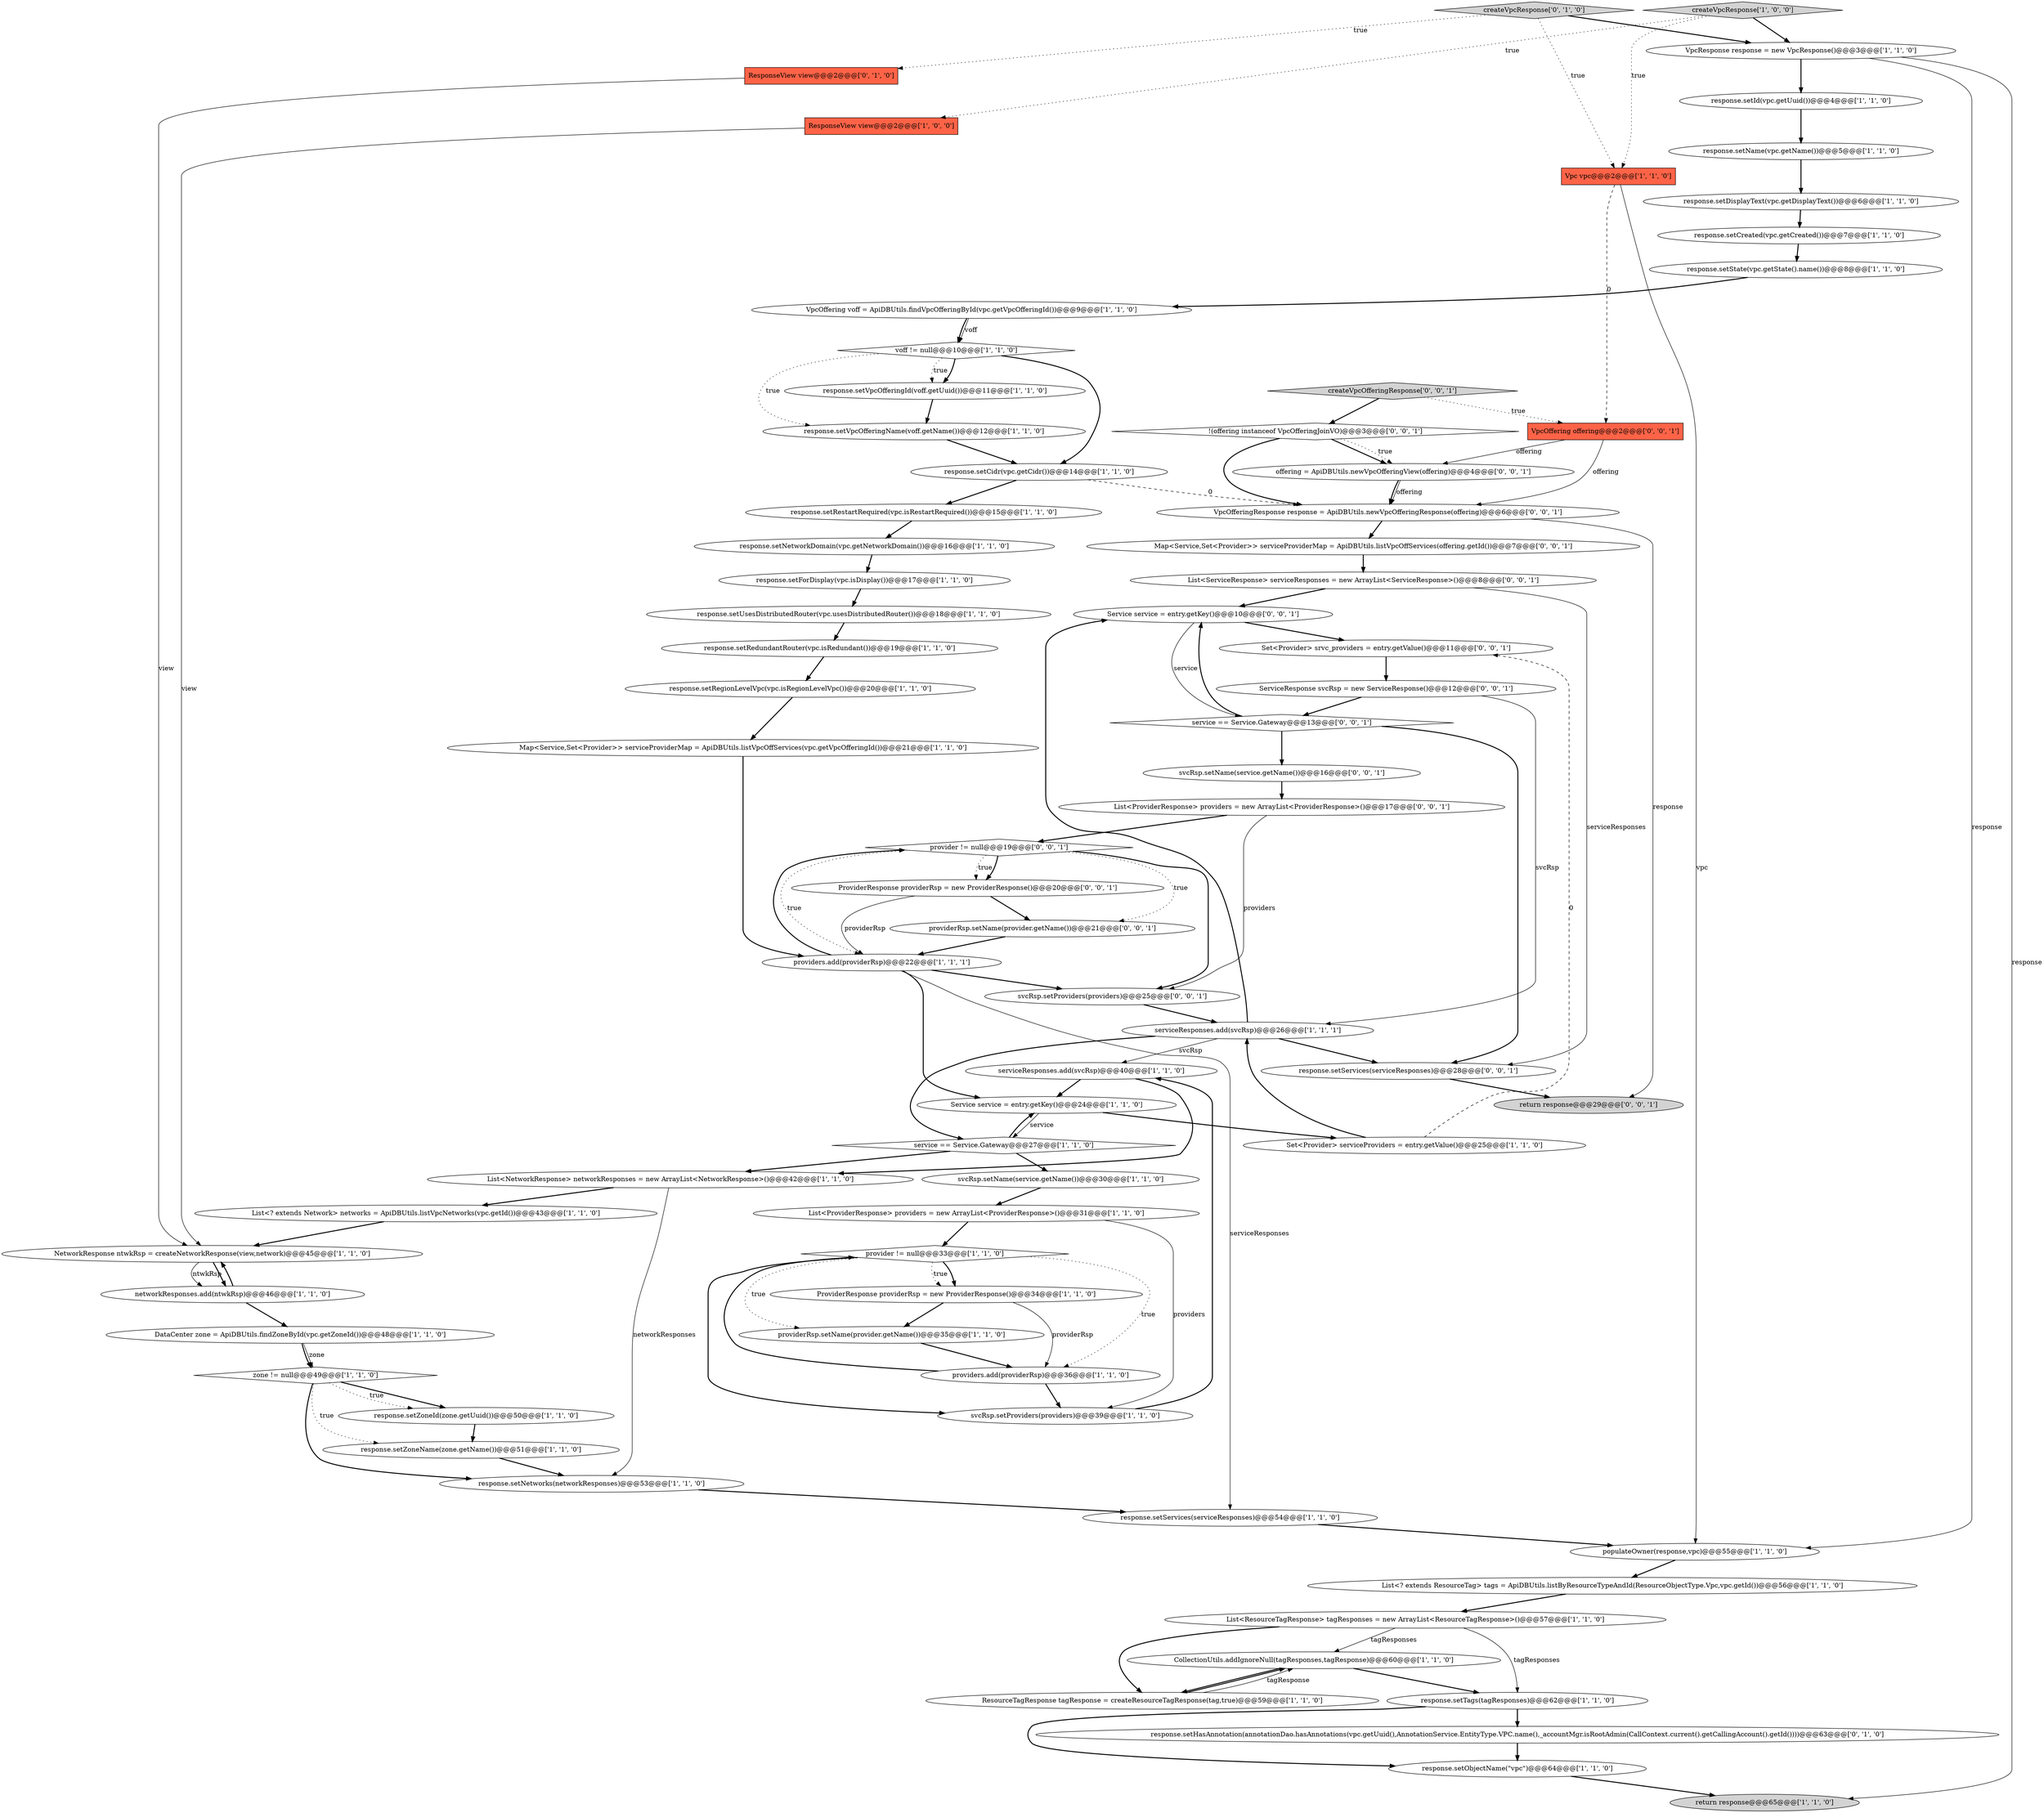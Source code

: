 digraph {
15 [style = filled, label = "zone != null@@@49@@@['1', '1', '0']", fillcolor = white, shape = diamond image = "AAA0AAABBB1BBB"];
31 [style = filled, label = "response.setForDisplay(vpc.isDisplay())@@@17@@@['1', '1', '0']", fillcolor = white, shape = ellipse image = "AAA0AAABBB1BBB"];
62 [style = filled, label = "provider != null@@@19@@@['0', '0', '1']", fillcolor = white, shape = diamond image = "AAA0AAABBB3BBB"];
72 [style = filled, label = "offering = ApiDBUtils.newVpcOfferingView(offering)@@@4@@@['0', '0', '1']", fillcolor = white, shape = ellipse image = "AAA0AAABBB3BBB"];
20 [style = filled, label = "Set<Provider> serviceProviders = entry.getValue()@@@25@@@['1', '1', '0']", fillcolor = white, shape = ellipse image = "AAA0AAABBB1BBB"];
6 [style = filled, label = "return response@@@65@@@['1', '1', '0']", fillcolor = lightgray, shape = ellipse image = "AAA0AAABBB1BBB"];
59 [style = filled, label = "VpcOffering offering@@@2@@@['0', '0', '1']", fillcolor = tomato, shape = box image = "AAA0AAABBB3BBB"];
33 [style = filled, label = "response.setUsesDistributedRouter(vpc.usesDistributedRouter())@@@18@@@['1', '1', '0']", fillcolor = white, shape = ellipse image = "AAA0AAABBB1BBB"];
56 [style = filled, label = "return response@@@29@@@['0', '0', '1']", fillcolor = lightgray, shape = ellipse image = "AAA0AAABBB3BBB"];
64 [style = filled, label = "Set<Provider> srvc_providers = entry.getValue()@@@11@@@['0', '0', '1']", fillcolor = white, shape = ellipse image = "AAA0AAABBB3BBB"];
68 [style = filled, label = "svcRsp.setName(service.getName())@@@16@@@['0', '0', '1']", fillcolor = white, shape = ellipse image = "AAA0AAABBB3BBB"];
23 [style = filled, label = "List<ResourceTagResponse> tagResponses = new ArrayList<ResourceTagResponse>()@@@57@@@['1', '1', '0']", fillcolor = white, shape = ellipse image = "AAA0AAABBB1BBB"];
39 [style = filled, label = "List<? extends ResourceTag> tags = ApiDBUtils.listByResourceTypeAndId(ResourceObjectType.Vpc,vpc.getId())@@@56@@@['1', '1', '0']", fillcolor = white, shape = ellipse image = "AAA0AAABBB1BBB"];
70 [style = filled, label = "Map<Service,Set<Provider>> serviceProviderMap = ApiDBUtils.listVpcOffServices(offering.getId())@@@7@@@['0', '0', '1']", fillcolor = white, shape = ellipse image = "AAA0AAABBB3BBB"];
14 [style = filled, label = "serviceResponses.add(svcRsp)@@@40@@@['1', '1', '0']", fillcolor = white, shape = ellipse image = "AAA0AAABBB1BBB"];
54 [style = filled, label = "ResponseView view@@@2@@@['0', '1', '0']", fillcolor = tomato, shape = box image = "AAA0AAABBB2BBB"];
36 [style = filled, label = "networkResponses.add(ntwkRsp)@@@46@@@['1', '1', '0']", fillcolor = white, shape = ellipse image = "AAA0AAABBB1BBB"];
10 [style = filled, label = "List<? extends Network> networks = ApiDBUtils.listVpcNetworks(vpc.getId())@@@43@@@['1', '1', '0']", fillcolor = white, shape = ellipse image = "AAA0AAABBB1BBB"];
40 [style = filled, label = "response.setCidr(vpc.getCidr())@@@14@@@['1', '1', '0']", fillcolor = white, shape = ellipse image = "AAA0AAABBB1BBB"];
8 [style = filled, label = "Vpc vpc@@@2@@@['1', '1', '0']", fillcolor = tomato, shape = box image = "AAA0AAABBB1BBB"];
43 [style = filled, label = "response.setRegionLevelVpc(vpc.isRegionLevelVpc())@@@20@@@['1', '1', '0']", fillcolor = white, shape = ellipse image = "AAA0AAABBB1BBB"];
29 [style = filled, label = "providerRsp.setName(provider.getName())@@@35@@@['1', '1', '0']", fillcolor = white, shape = ellipse image = "AAA0AAABBB1BBB"];
38 [style = filled, label = "response.setTags(tagResponses)@@@62@@@['1', '1', '0']", fillcolor = white, shape = ellipse image = "AAA0AAABBB1BBB"];
65 [style = filled, label = "VpcOfferingResponse response = ApiDBUtils.newVpcOfferingResponse(offering)@@@6@@@['0', '0', '1']", fillcolor = white, shape = ellipse image = "AAA0AAABBB3BBB"];
42 [style = filled, label = "service == Service.Gateway@@@27@@@['1', '1', '0']", fillcolor = white, shape = diamond image = "AAA0AAABBB1BBB"];
27 [style = filled, label = "providers.add(providerRsp)@@@22@@@['1', '1', '1']", fillcolor = white, shape = ellipse image = "AAA0AAABBB1BBB"];
71 [style = filled, label = "createVpcOfferingResponse['0', '0', '1']", fillcolor = lightgray, shape = diamond image = "AAA0AAABBB3BBB"];
49 [style = filled, label = "serviceResponses.add(svcRsp)@@@26@@@['1', '1', '1']", fillcolor = white, shape = ellipse image = "AAA0AAABBB1BBB"];
66 [style = filled, label = "ServiceResponse svcRsp = new ServiceResponse()@@@12@@@['0', '0', '1']", fillcolor = white, shape = ellipse image = "AAA0AAABBB3BBB"];
46 [style = filled, label = "response.setNetworkDomain(vpc.getNetworkDomain())@@@16@@@['1', '1', '0']", fillcolor = white, shape = ellipse image = "AAA0AAABBB1BBB"];
17 [style = filled, label = "createVpcResponse['1', '0', '0']", fillcolor = lightgray, shape = diamond image = "AAA0AAABBB1BBB"];
12 [style = filled, label = "response.setServices(serviceResponses)@@@54@@@['1', '1', '0']", fillcolor = white, shape = ellipse image = "AAA0AAABBB1BBB"];
52 [style = filled, label = "createVpcResponse['0', '1', '0']", fillcolor = lightgray, shape = diamond image = "AAA0AAABBB2BBB"];
55 [style = filled, label = "ProviderResponse providerRsp = new ProviderResponse()@@@20@@@['0', '0', '1']", fillcolor = white, shape = ellipse image = "AAA0AAABBB3BBB"];
47 [style = filled, label = "CollectionUtils.addIgnoreNull(tagResponses,tagResponse)@@@60@@@['1', '1', '0']", fillcolor = white, shape = ellipse image = "AAA0AAABBB1BBB"];
63 [style = filled, label = "svcRsp.setProviders(providers)@@@25@@@['0', '0', '1']", fillcolor = white, shape = ellipse image = "AAA0AAABBB3BBB"];
67 [style = filled, label = "response.setServices(serviceResponses)@@@28@@@['0', '0', '1']", fillcolor = white, shape = ellipse image = "AAA0AAABBB3BBB"];
28 [style = filled, label = "voff != null@@@10@@@['1', '1', '0']", fillcolor = white, shape = diamond image = "AAA0AAABBB1BBB"];
22 [style = filled, label = "populateOwner(response,vpc)@@@55@@@['1', '1', '0']", fillcolor = white, shape = ellipse image = "AAA0AAABBB1BBB"];
25 [style = filled, label = "List<ProviderResponse> providers = new ArrayList<ProviderResponse>()@@@31@@@['1', '1', '0']", fillcolor = white, shape = ellipse image = "AAA0AAABBB1BBB"];
41 [style = filled, label = "Service service = entry.getKey()@@@24@@@['1', '1', '0']", fillcolor = white, shape = ellipse image = "AAA0AAABBB1BBB"];
9 [style = filled, label = "NetworkResponse ntwkRsp = createNetworkResponse(view,network)@@@45@@@['1', '1', '0']", fillcolor = white, shape = ellipse image = "AAA0AAABBB1BBB"];
26 [style = filled, label = "VpcOffering voff = ApiDBUtils.findVpcOfferingById(vpc.getVpcOfferingId())@@@9@@@['1', '1', '0']", fillcolor = white, shape = ellipse image = "AAA0AAABBB1BBB"];
73 [style = filled, label = "Service service = entry.getKey()@@@10@@@['0', '0', '1']", fillcolor = white, shape = ellipse image = "AAA0AAABBB3BBB"];
44 [style = filled, label = "response.setRestartRequired(vpc.isRestartRequired())@@@15@@@['1', '1', '0']", fillcolor = white, shape = ellipse image = "AAA0AAABBB1BBB"];
48 [style = filled, label = "response.setVpcOfferingName(voff.getName())@@@12@@@['1', '1', '0']", fillcolor = white, shape = ellipse image = "AAA0AAABBB1BBB"];
51 [style = filled, label = "response.setObjectName(\"vpc\")@@@64@@@['1', '1', '0']", fillcolor = white, shape = ellipse image = "AAA0AAABBB1BBB"];
24 [style = filled, label = "List<NetworkResponse> networkResponses = new ArrayList<NetworkResponse>()@@@42@@@['1', '1', '0']", fillcolor = white, shape = ellipse image = "AAA0AAABBB1BBB"];
45 [style = filled, label = "response.setId(vpc.getUuid())@@@4@@@['1', '1', '0']", fillcolor = white, shape = ellipse image = "AAA0AAABBB1BBB"];
50 [style = filled, label = "DataCenter zone = ApiDBUtils.findZoneById(vpc.getZoneId())@@@48@@@['1', '1', '0']", fillcolor = white, shape = ellipse image = "AAA0AAABBB1BBB"];
3 [style = filled, label = "response.setName(vpc.getName())@@@5@@@['1', '1', '0']", fillcolor = white, shape = ellipse image = "AAA0AAABBB1BBB"];
18 [style = filled, label = "response.setZoneName(zone.getName())@@@51@@@['1', '1', '0']", fillcolor = white, shape = ellipse image = "AAA0AAABBB1BBB"];
2 [style = filled, label = "response.setState(vpc.getState().name())@@@8@@@['1', '1', '0']", fillcolor = white, shape = ellipse image = "AAA0AAABBB1BBB"];
61 [style = filled, label = "!(offering instanceof VpcOfferingJoinVO)@@@3@@@['0', '0', '1']", fillcolor = white, shape = diamond image = "AAA0AAABBB3BBB"];
1 [style = filled, label = "ResponseView view@@@2@@@['1', '0', '0']", fillcolor = tomato, shape = box image = "AAA0AAABBB1BBB"];
37 [style = filled, label = "svcRsp.setName(service.getName())@@@30@@@['1', '1', '0']", fillcolor = white, shape = ellipse image = "AAA0AAABBB1BBB"];
0 [style = filled, label = "svcRsp.setProviders(providers)@@@39@@@['1', '1', '0']", fillcolor = white, shape = ellipse image = "AAA0AAABBB1BBB"];
7 [style = filled, label = "Map<Service,Set<Provider>> serviceProviderMap = ApiDBUtils.listVpcOffServices(vpc.getVpcOfferingId())@@@21@@@['1', '1', '0']", fillcolor = white, shape = ellipse image = "AAA0AAABBB1BBB"];
34 [style = filled, label = "VpcResponse response = new VpcResponse()@@@3@@@['1', '1', '0']", fillcolor = white, shape = ellipse image = "AAA0AAABBB1BBB"];
35 [style = filled, label = "response.setDisplayText(vpc.getDisplayText())@@@6@@@['1', '1', '0']", fillcolor = white, shape = ellipse image = "AAA0AAABBB1BBB"];
53 [style = filled, label = "response.setHasAnnotation(annotationDao.hasAnnotations(vpc.getUuid(),AnnotationService.EntityType.VPC.name(),_accountMgr.isRootAdmin(CallContext.current().getCallingAccount().getId())))@@@63@@@['0', '1', '0']", fillcolor = white, shape = ellipse image = "AAA1AAABBB2BBB"];
57 [style = filled, label = "List<ServiceResponse> serviceResponses = new ArrayList<ServiceResponse>()@@@8@@@['0', '0', '1']", fillcolor = white, shape = ellipse image = "AAA0AAABBB3BBB"];
32 [style = filled, label = "response.setCreated(vpc.getCreated())@@@7@@@['1', '1', '0']", fillcolor = white, shape = ellipse image = "AAA0AAABBB1BBB"];
4 [style = filled, label = "ProviderResponse providerRsp = new ProviderResponse()@@@34@@@['1', '1', '0']", fillcolor = white, shape = ellipse image = "AAA0AAABBB1BBB"];
16 [style = filled, label = "ResourceTagResponse tagResponse = createResourceTagResponse(tag,true)@@@59@@@['1', '1', '0']", fillcolor = white, shape = ellipse image = "AAA0AAABBB1BBB"];
19 [style = filled, label = "response.setRedundantRouter(vpc.isRedundant())@@@19@@@['1', '1', '0']", fillcolor = white, shape = ellipse image = "AAA0AAABBB1BBB"];
21 [style = filled, label = "provider != null@@@33@@@['1', '1', '0']", fillcolor = white, shape = diamond image = "AAA0AAABBB1BBB"];
58 [style = filled, label = "providerRsp.setName(provider.getName())@@@21@@@['0', '0', '1']", fillcolor = white, shape = ellipse image = "AAA0AAABBB3BBB"];
60 [style = filled, label = "service == Service.Gateway@@@13@@@['0', '0', '1']", fillcolor = white, shape = diamond image = "AAA0AAABBB3BBB"];
69 [style = filled, label = "List<ProviderResponse> providers = new ArrayList<ProviderResponse>()@@@17@@@['0', '0', '1']", fillcolor = white, shape = ellipse image = "AAA0AAABBB3BBB"];
5 [style = filled, label = "response.setZoneId(zone.getUuid())@@@50@@@['1', '1', '0']", fillcolor = white, shape = ellipse image = "AAA0AAABBB1BBB"];
30 [style = filled, label = "providers.add(providerRsp)@@@36@@@['1', '1', '0']", fillcolor = white, shape = ellipse image = "AAA0AAABBB1BBB"];
13 [style = filled, label = "response.setNetworks(networkResponses)@@@53@@@['1', '1', '0']", fillcolor = white, shape = ellipse image = "AAA0AAABBB1BBB"];
11 [style = filled, label = "response.setVpcOfferingId(voff.getUuid())@@@11@@@['1', '1', '0']", fillcolor = white, shape = ellipse image = "AAA0AAABBB1BBB"];
52->54 [style = dotted, label="true"];
30->21 [style = bold, label=""];
62->55 [style = dotted, label="true"];
55->58 [style = bold, label=""];
62->58 [style = dotted, label="true"];
9->36 [style = solid, label="ntwkRsp"];
15->18 [style = dotted, label="true"];
18->13 [style = bold, label=""];
23->16 [style = bold, label=""];
62->27 [style = dotted, label="true"];
14->24 [style = bold, label=""];
24->10 [style = bold, label=""];
51->6 [style = bold, label=""];
35->32 [style = bold, label=""];
36->50 [style = bold, label=""];
19->43 [style = bold, label=""];
50->15 [style = solid, label="zone"];
9->36 [style = bold, label=""];
1->9 [style = solid, label="view"];
13->12 [style = bold, label=""];
50->15 [style = bold, label=""];
3->35 [style = bold, label=""];
20->49 [style = bold, label=""];
65->56 [style = solid, label="response"];
15->13 [style = bold, label=""];
5->18 [style = bold, label=""];
52->8 [style = dotted, label="true"];
24->13 [style = solid, label="networkResponses"];
28->11 [style = bold, label=""];
43->7 [style = bold, label=""];
31->33 [style = bold, label=""];
21->4 [style = bold, label=""];
60->73 [style = bold, label=""];
62->55 [style = bold, label=""];
69->63 [style = solid, label="providers"];
2->26 [style = bold, label=""];
44->46 [style = bold, label=""];
71->61 [style = bold, label=""];
17->1 [style = dotted, label="true"];
66->49 [style = solid, label="svcRsp"];
20->64 [style = dashed, label="0"];
46->31 [style = bold, label=""];
23->38 [style = solid, label="tagResponses"];
48->40 [style = bold, label=""];
14->41 [style = bold, label=""];
71->59 [style = dotted, label="true"];
60->67 [style = bold, label=""];
25->21 [style = bold, label=""];
53->51 [style = bold, label=""];
25->0 [style = solid, label="providers"];
61->72 [style = bold, label=""];
57->73 [style = bold, label=""];
16->47 [style = bold, label=""];
32->2 [style = bold, label=""];
47->38 [style = bold, label=""];
58->27 [style = bold, label=""];
15->5 [style = bold, label=""];
23->47 [style = solid, label="tagResponses"];
49->73 [style = bold, label=""];
21->29 [style = dotted, label="true"];
27->62 [style = bold, label=""];
28->48 [style = dotted, label="true"];
0->14 [style = bold, label=""];
4->30 [style = solid, label="providerRsp"];
59->72 [style = solid, label="offering"];
69->62 [style = bold, label=""];
7->27 [style = bold, label=""];
27->41 [style = bold, label=""];
38->51 [style = bold, label=""];
72->65 [style = bold, label=""];
67->56 [style = bold, label=""];
34->22 [style = solid, label="response"];
42->24 [style = bold, label=""];
68->69 [style = bold, label=""];
55->27 [style = solid, label="providerRsp"];
72->65 [style = solid, label="offering"];
59->65 [style = solid, label="offering"];
34->45 [style = bold, label=""];
66->60 [style = bold, label=""];
73->60 [style = solid, label="service"];
21->30 [style = dotted, label="true"];
42->41 [style = bold, label=""];
15->5 [style = dotted, label="true"];
41->42 [style = solid, label="service"];
8->59 [style = dashed, label="0"];
28->11 [style = dotted, label="true"];
30->0 [style = bold, label=""];
49->42 [style = bold, label=""];
26->28 [style = bold, label=""];
17->8 [style = dotted, label="true"];
8->22 [style = solid, label="vpc"];
49->67 [style = bold, label=""];
47->16 [style = bold, label=""];
21->0 [style = bold, label=""];
22->39 [style = bold, label=""];
38->53 [style = bold, label=""];
29->30 [style = bold, label=""];
64->66 [style = bold, label=""];
60->68 [style = bold, label=""];
49->14 [style = solid, label="svcRsp"];
34->6 [style = solid, label="response"];
10->9 [style = bold, label=""];
70->57 [style = bold, label=""];
11->48 [style = bold, label=""];
54->9 [style = solid, label="view"];
42->37 [style = bold, label=""];
16->47 [style = solid, label="tagResponse"];
61->72 [style = dotted, label="true"];
12->22 [style = bold, label=""];
45->3 [style = bold, label=""];
40->44 [style = bold, label=""];
36->9 [style = bold, label=""];
61->65 [style = bold, label=""];
57->67 [style = solid, label="serviceResponses"];
63->49 [style = bold, label=""];
27->63 [style = bold, label=""];
33->19 [style = bold, label=""];
27->12 [style = solid, label="serviceResponses"];
28->40 [style = bold, label=""];
17->34 [style = bold, label=""];
73->64 [style = bold, label=""];
4->29 [style = bold, label=""];
52->34 [style = bold, label=""];
39->23 [style = bold, label=""];
26->28 [style = solid, label="voff"];
40->65 [style = dashed, label="0"];
37->25 [style = bold, label=""];
21->4 [style = dotted, label="true"];
41->20 [style = bold, label=""];
65->70 [style = bold, label=""];
62->63 [style = bold, label=""];
}
